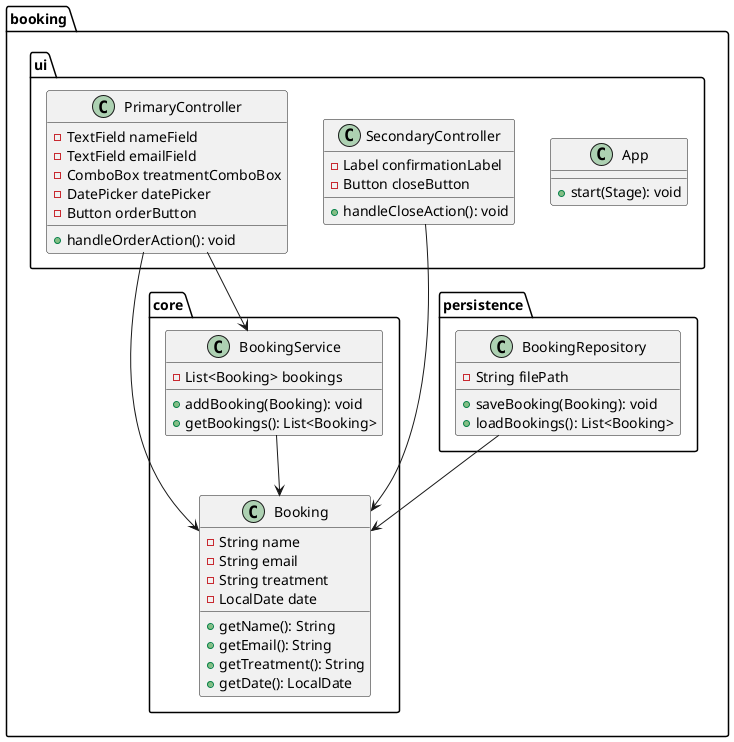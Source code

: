 @startuml

package booking.core {
    class Booking {
        - String name
        - String email
        - String treatment
        - LocalDate date
        + getName(): String
        + getEmail(): String
        + getTreatment(): String
        + getDate(): LocalDate
    }

    class BookingService {
        - List<Booking> bookings
        + addBooking(Booking): void
        + getBookings(): List<Booking>
    }
}

package booking.persistence {
    class BookingRepository {
        - String filePath
        + saveBooking(Booking): void
        + loadBookings(): List<Booking>
    }
}

package booking.ui {
    class App {
        + start(Stage): void
    }

    class PrimaryController {
        - TextField nameField
        - TextField emailField
        - ComboBox treatmentComboBox
        - DatePicker datePicker
        - Button orderButton
        + handleOrderAction(): void
    }

    class SecondaryController {
        - Label confirmationLabel
        - Button closeButton
        + handleCloseAction(): void
    }
}

BookingService --> Booking
BookingRepository --> Booking
PrimaryController --> BookingService
PrimaryController --> Booking
SecondaryController --> Booking

@enduml
